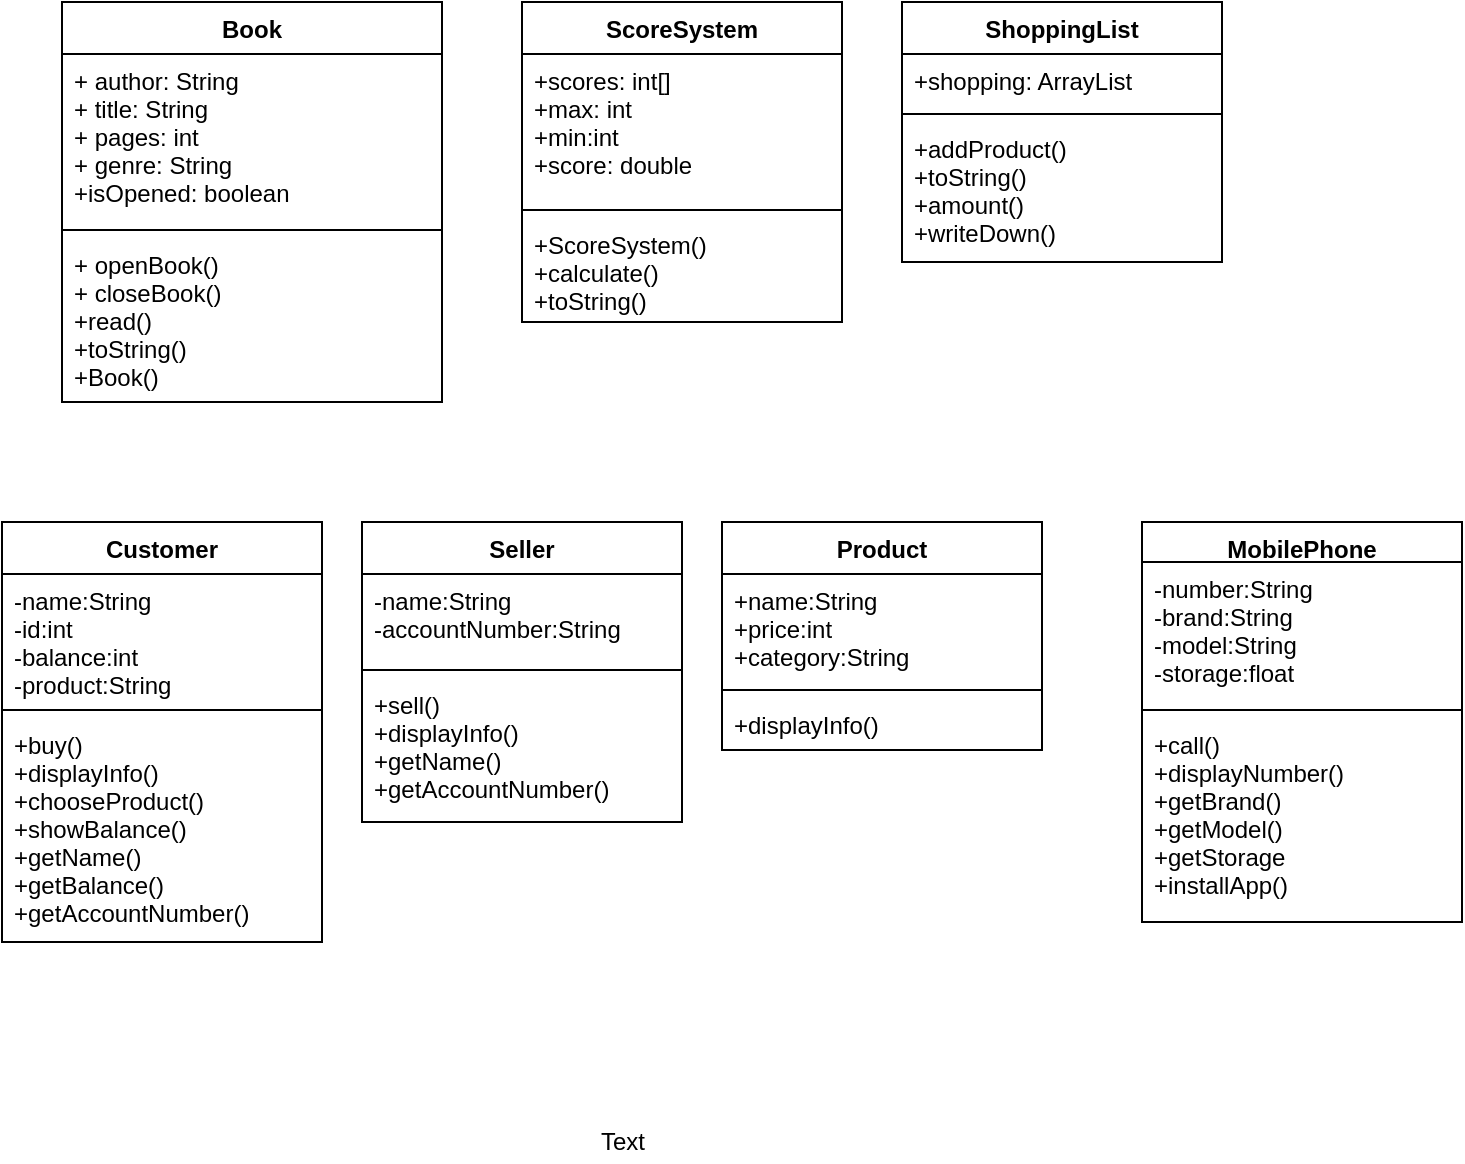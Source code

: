 <mxfile version="15.7.3" type="device"><diagram id="fRAfg_yd3Vq1dVCmXk6P" name="Page-1"><mxGraphModel dx="895" dy="686" grid="1" gridSize="10" guides="1" tooltips="1" connect="1" arrows="1" fold="1" page="1" pageScale="1" pageWidth="827" pageHeight="1169" math="0" shadow="0"><root><mxCell id="0"/><mxCell id="1" parent="0"/><mxCell id="X86E1egZF0GbCndYh5Ml-1" value="Book" style="swimlane;fontStyle=1;align=center;verticalAlign=top;childLayout=stackLayout;horizontal=1;startSize=26;horizontalStack=0;resizeParent=1;resizeParentMax=0;resizeLast=0;collapsible=1;marginBottom=0;" parent="1" vertex="1"><mxGeometry x="40" y="120" width="190" height="200" as="geometry"/></mxCell><mxCell id="X86E1egZF0GbCndYh5Ml-2" value="+ author: String&#10;+ title: String&#10;+ pages: int&#10;+ genre: String&#10;+isOpened: boolean" style="text;strokeColor=none;fillColor=none;align=left;verticalAlign=top;spacingLeft=4;spacingRight=4;overflow=hidden;rotatable=0;points=[[0,0.5],[1,0.5]];portConstraint=eastwest;" parent="X86E1egZF0GbCndYh5Ml-1" vertex="1"><mxGeometry y="26" width="190" height="84" as="geometry"/></mxCell><mxCell id="X86E1egZF0GbCndYh5Ml-3" value="" style="line;strokeWidth=1;fillColor=none;align=left;verticalAlign=middle;spacingTop=-1;spacingLeft=3;spacingRight=3;rotatable=0;labelPosition=right;points=[];portConstraint=eastwest;" parent="X86E1egZF0GbCndYh5Ml-1" vertex="1"><mxGeometry y="110" width="190" height="8" as="geometry"/></mxCell><mxCell id="X86E1egZF0GbCndYh5Ml-4" value="+ openBook()&#10;+ closeBook()&#10;+read()&#10;+toString()&#10;+Book()" style="text;strokeColor=none;fillColor=none;align=left;verticalAlign=top;spacingLeft=4;spacingRight=4;overflow=hidden;rotatable=0;points=[[0,0.5],[1,0.5]];portConstraint=eastwest;" parent="X86E1egZF0GbCndYh5Ml-1" vertex="1"><mxGeometry y="118" width="190" height="82" as="geometry"/></mxCell><mxCell id="cT8AxZnrM8H9Hr2g8OlQ-1" value="ScoreSystem" style="swimlane;fontStyle=1;align=center;verticalAlign=top;childLayout=stackLayout;horizontal=1;startSize=26;horizontalStack=0;resizeParent=1;resizeParentMax=0;resizeLast=0;collapsible=1;marginBottom=0;" vertex="1" parent="1"><mxGeometry x="270" y="120" width="160" height="160" as="geometry"/></mxCell><mxCell id="cT8AxZnrM8H9Hr2g8OlQ-2" value="+scores: int[]&#10;+max: int&#10;+min:int&#10;+score: double&#10;" style="text;strokeColor=none;fillColor=none;align=left;verticalAlign=top;spacingLeft=4;spacingRight=4;overflow=hidden;rotatable=0;points=[[0,0.5],[1,0.5]];portConstraint=eastwest;" vertex="1" parent="cT8AxZnrM8H9Hr2g8OlQ-1"><mxGeometry y="26" width="160" height="74" as="geometry"/></mxCell><mxCell id="cT8AxZnrM8H9Hr2g8OlQ-3" value="" style="line;strokeWidth=1;fillColor=none;align=left;verticalAlign=middle;spacingTop=-1;spacingLeft=3;spacingRight=3;rotatable=0;labelPosition=right;points=[];portConstraint=eastwest;" vertex="1" parent="cT8AxZnrM8H9Hr2g8OlQ-1"><mxGeometry y="100" width="160" height="8" as="geometry"/></mxCell><mxCell id="cT8AxZnrM8H9Hr2g8OlQ-4" value="+ScoreSystem()&#10;+calculate()&#10;+toString()&#10;" style="text;strokeColor=none;fillColor=none;align=left;verticalAlign=top;spacingLeft=4;spacingRight=4;overflow=hidden;rotatable=0;points=[[0,0.5],[1,0.5]];portConstraint=eastwest;" vertex="1" parent="cT8AxZnrM8H9Hr2g8OlQ-1"><mxGeometry y="108" width="160" height="52" as="geometry"/></mxCell><mxCell id="cT8AxZnrM8H9Hr2g8OlQ-5" value="ShoppingList" style="swimlane;fontStyle=1;align=center;verticalAlign=top;childLayout=stackLayout;horizontal=1;startSize=26;horizontalStack=0;resizeParent=1;resizeParentMax=0;resizeLast=0;collapsible=1;marginBottom=0;" vertex="1" parent="1"><mxGeometry x="460" y="120" width="160" height="130" as="geometry"/></mxCell><mxCell id="cT8AxZnrM8H9Hr2g8OlQ-6" value="+shopping: ArrayList" style="text;strokeColor=none;fillColor=none;align=left;verticalAlign=top;spacingLeft=4;spacingRight=4;overflow=hidden;rotatable=0;points=[[0,0.5],[1,0.5]];portConstraint=eastwest;" vertex="1" parent="cT8AxZnrM8H9Hr2g8OlQ-5"><mxGeometry y="26" width="160" height="26" as="geometry"/></mxCell><mxCell id="cT8AxZnrM8H9Hr2g8OlQ-7" value="" style="line;strokeWidth=1;fillColor=none;align=left;verticalAlign=middle;spacingTop=-1;spacingLeft=3;spacingRight=3;rotatable=0;labelPosition=right;points=[];portConstraint=eastwest;" vertex="1" parent="cT8AxZnrM8H9Hr2g8OlQ-5"><mxGeometry y="52" width="160" height="8" as="geometry"/></mxCell><mxCell id="cT8AxZnrM8H9Hr2g8OlQ-8" value="+addProduct()&#10;+toString()&#10;+amount()&#10;+writeDown()&#10;" style="text;strokeColor=none;fillColor=none;align=left;verticalAlign=top;spacingLeft=4;spacingRight=4;overflow=hidden;rotatable=0;points=[[0,0.5],[1,0.5]];portConstraint=eastwest;" vertex="1" parent="cT8AxZnrM8H9Hr2g8OlQ-5"><mxGeometry y="60" width="160" height="70" as="geometry"/></mxCell><mxCell id="cT8AxZnrM8H9Hr2g8OlQ-17" value="Seller" style="swimlane;fontStyle=1;align=center;verticalAlign=top;childLayout=stackLayout;horizontal=1;startSize=26;horizontalStack=0;resizeParent=1;resizeParentMax=0;resizeLast=0;collapsible=1;marginBottom=0;" vertex="1" parent="1"><mxGeometry x="190" y="380" width="160" height="150" as="geometry"/></mxCell><mxCell id="cT8AxZnrM8H9Hr2g8OlQ-18" value="-name:String&#10;-accountNumber:String" style="text;strokeColor=none;fillColor=none;align=left;verticalAlign=top;spacingLeft=4;spacingRight=4;overflow=hidden;rotatable=0;points=[[0,0.5],[1,0.5]];portConstraint=eastwest;" vertex="1" parent="cT8AxZnrM8H9Hr2g8OlQ-17"><mxGeometry y="26" width="160" height="44" as="geometry"/></mxCell><mxCell id="cT8AxZnrM8H9Hr2g8OlQ-19" value="" style="line;strokeWidth=1;fillColor=none;align=left;verticalAlign=middle;spacingTop=-1;spacingLeft=3;spacingRight=3;rotatable=0;labelPosition=right;points=[];portConstraint=eastwest;" vertex="1" parent="cT8AxZnrM8H9Hr2g8OlQ-17"><mxGeometry y="70" width="160" height="8" as="geometry"/></mxCell><mxCell id="cT8AxZnrM8H9Hr2g8OlQ-20" value="+sell()&#10;+displayInfo()&#10;+getName()&#10;+getAccountNumber()" style="text;strokeColor=none;fillColor=none;align=left;verticalAlign=top;spacingLeft=4;spacingRight=4;overflow=hidden;rotatable=0;points=[[0,0.5],[1,0.5]];portConstraint=eastwest;" vertex="1" parent="cT8AxZnrM8H9Hr2g8OlQ-17"><mxGeometry y="78" width="160" height="72" as="geometry"/></mxCell><mxCell id="cT8AxZnrM8H9Hr2g8OlQ-25" value="Customer" style="swimlane;fontStyle=1;align=center;verticalAlign=top;childLayout=stackLayout;horizontal=1;startSize=26;horizontalStack=0;resizeParent=1;resizeParentMax=0;resizeLast=0;collapsible=1;marginBottom=0;" vertex="1" parent="1"><mxGeometry x="10" y="380" width="160" height="210" as="geometry"/></mxCell><mxCell id="cT8AxZnrM8H9Hr2g8OlQ-26" value="-name:String&#10;-id:int&#10;-balance:int&#10;-product:String" style="text;strokeColor=none;fillColor=none;align=left;verticalAlign=top;spacingLeft=4;spacingRight=4;overflow=hidden;rotatable=0;points=[[0,0.5],[1,0.5]];portConstraint=eastwest;" vertex="1" parent="cT8AxZnrM8H9Hr2g8OlQ-25"><mxGeometry y="26" width="160" height="64" as="geometry"/></mxCell><mxCell id="cT8AxZnrM8H9Hr2g8OlQ-27" value="" style="line;strokeWidth=1;fillColor=none;align=left;verticalAlign=middle;spacingTop=-1;spacingLeft=3;spacingRight=3;rotatable=0;labelPosition=right;points=[];portConstraint=eastwest;" vertex="1" parent="cT8AxZnrM8H9Hr2g8OlQ-25"><mxGeometry y="90" width="160" height="8" as="geometry"/></mxCell><mxCell id="cT8AxZnrM8H9Hr2g8OlQ-28" value="+buy()&#10;+displayInfo()&#10;+chooseProduct()&#10;+showBalance()&#10;+getName()&#10;+getBalance()&#10;+getAccountNumber()" style="text;strokeColor=none;fillColor=none;align=left;verticalAlign=top;spacingLeft=4;spacingRight=4;overflow=hidden;rotatable=0;points=[[0,0.5],[1,0.5]];portConstraint=eastwest;" vertex="1" parent="cT8AxZnrM8H9Hr2g8OlQ-25"><mxGeometry y="98" width="160" height="112" as="geometry"/></mxCell><mxCell id="cT8AxZnrM8H9Hr2g8OlQ-29" value="Product" style="swimlane;fontStyle=1;align=center;verticalAlign=top;childLayout=stackLayout;horizontal=1;startSize=26;horizontalStack=0;resizeParent=1;resizeParentMax=0;resizeLast=0;collapsible=1;marginBottom=0;" vertex="1" parent="1"><mxGeometry x="370" y="380" width="160" height="114" as="geometry"/></mxCell><mxCell id="cT8AxZnrM8H9Hr2g8OlQ-30" value="+name:String&#10;+price:int&#10;+category:String" style="text;strokeColor=none;fillColor=none;align=left;verticalAlign=top;spacingLeft=4;spacingRight=4;overflow=hidden;rotatable=0;points=[[0,0.5],[1,0.5]];portConstraint=eastwest;" vertex="1" parent="cT8AxZnrM8H9Hr2g8OlQ-29"><mxGeometry y="26" width="160" height="54" as="geometry"/></mxCell><mxCell id="cT8AxZnrM8H9Hr2g8OlQ-31" value="" style="line;strokeWidth=1;fillColor=none;align=left;verticalAlign=middle;spacingTop=-1;spacingLeft=3;spacingRight=3;rotatable=0;labelPosition=right;points=[];portConstraint=eastwest;" vertex="1" parent="cT8AxZnrM8H9Hr2g8OlQ-29"><mxGeometry y="80" width="160" height="8" as="geometry"/></mxCell><mxCell id="cT8AxZnrM8H9Hr2g8OlQ-32" value="+displayInfo()" style="text;strokeColor=none;fillColor=none;align=left;verticalAlign=top;spacingLeft=4;spacingRight=4;overflow=hidden;rotatable=0;points=[[0,0.5],[1,0.5]];portConstraint=eastwest;" vertex="1" parent="cT8AxZnrM8H9Hr2g8OlQ-29"><mxGeometry y="88" width="160" height="26" as="geometry"/></mxCell><mxCell id="cT8AxZnrM8H9Hr2g8OlQ-33" value="MobilePhone" style="swimlane;fontStyle=1;align=center;verticalAlign=top;childLayout=stackLayout;horizontal=1;startSize=20;horizontalStack=0;resizeParent=1;resizeParentMax=0;resizeLast=0;collapsible=1;marginBottom=0;" vertex="1" parent="1"><mxGeometry x="580" y="380" width="160" height="200" as="geometry"/></mxCell><mxCell id="cT8AxZnrM8H9Hr2g8OlQ-34" value="-number:String&#10;-brand:String&#10;-model:String&#10;-storage:float" style="text;strokeColor=none;fillColor=none;align=left;verticalAlign=top;spacingLeft=4;spacingRight=4;overflow=hidden;rotatable=0;points=[[0,0.5],[1,0.5]];portConstraint=eastwest;" vertex="1" parent="cT8AxZnrM8H9Hr2g8OlQ-33"><mxGeometry y="20" width="160" height="70" as="geometry"/></mxCell><mxCell id="cT8AxZnrM8H9Hr2g8OlQ-35" value="" style="line;strokeWidth=1;fillColor=none;align=left;verticalAlign=middle;spacingTop=-1;spacingLeft=3;spacingRight=3;rotatable=0;labelPosition=right;points=[];portConstraint=eastwest;" vertex="1" parent="cT8AxZnrM8H9Hr2g8OlQ-33"><mxGeometry y="90" width="160" height="8" as="geometry"/></mxCell><mxCell id="cT8AxZnrM8H9Hr2g8OlQ-36" value="+call()&#10;+displayNumber()&#10;+getBrand()&#10;+getModel()&#10;+getStorage&#10;+installApp()" style="text;strokeColor=none;fillColor=none;align=left;verticalAlign=top;spacingLeft=4;spacingRight=4;overflow=hidden;rotatable=0;points=[[0,0.5],[1,0.5]];portConstraint=eastwest;" vertex="1" parent="cT8AxZnrM8H9Hr2g8OlQ-33"><mxGeometry y="98" width="160" height="102" as="geometry"/></mxCell><mxCell id="cT8AxZnrM8H9Hr2g8OlQ-37" value="Text" style="text;html=1;align=center;verticalAlign=middle;resizable=0;points=[];autosize=1;strokeColor=none;fillColor=none;" vertex="1" parent="1"><mxGeometry x="300" y="680" width="40" height="20" as="geometry"/></mxCell></root></mxGraphModel></diagram></mxfile>